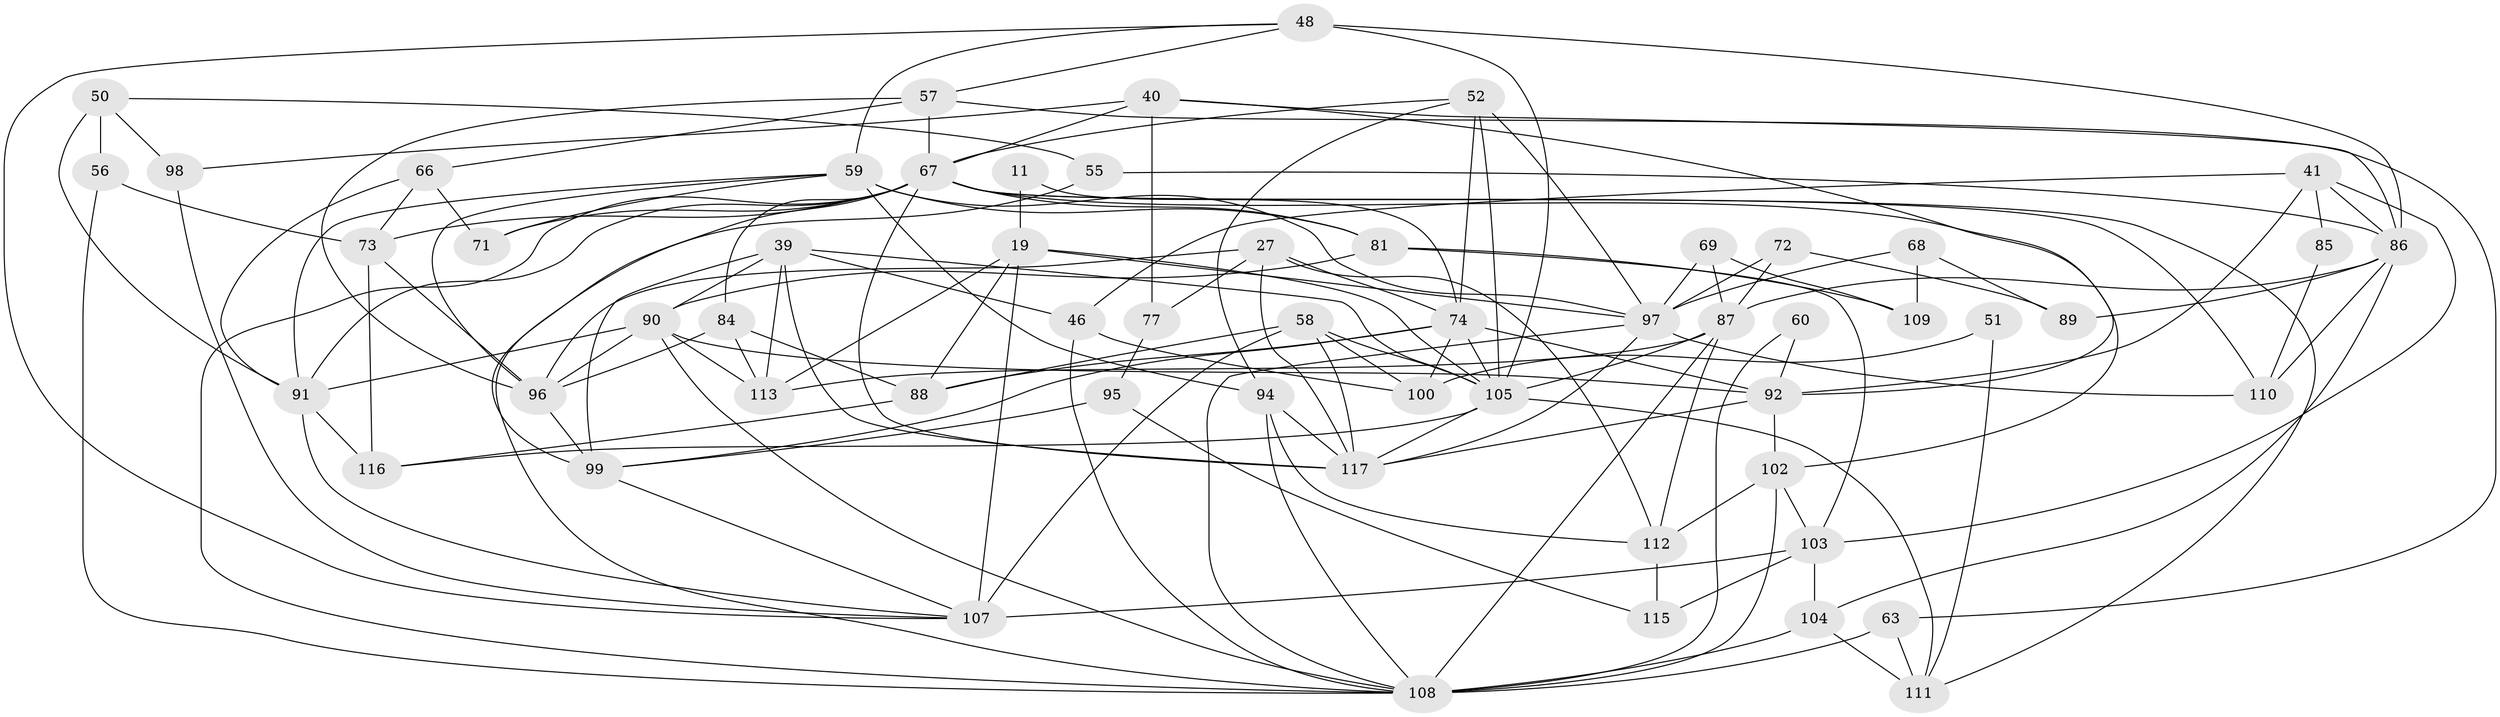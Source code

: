 // original degree distribution, {6: 0.05128205128205128, 4: 0.29914529914529914, 3: 0.3076923076923077, 7: 0.042735042735042736, 5: 0.17094017094017094, 2: 0.10256410256410256, 8: 0.017094017094017096, 9: 0.008547008547008548}
// Generated by graph-tools (version 1.1) at 2025/49/03/09/25 04:49:27]
// undirected, 58 vertices, 148 edges
graph export_dot {
graph [start="1"]
  node [color=gray90,style=filled];
  11;
  19;
  27 [super="+14"];
  39 [super="+13"];
  40 [super="+2"];
  41 [super="+24"];
  46;
  48 [super="+34"];
  50 [super="+20"];
  51;
  52 [super="+29"];
  55;
  56;
  57;
  58 [super="+47"];
  59;
  60;
  63;
  66;
  67 [super="+7+33+37+54"];
  68;
  69;
  71;
  72;
  73 [super="+42"];
  74 [super="+3+8"];
  77;
  81 [super="+75"];
  84;
  85;
  86 [super="+53+38"];
  87 [super="+65+64"];
  88 [super="+10+12+16"];
  89;
  90 [super="+35+49"];
  91 [super="+15+79"];
  92 [super="+32+70"];
  94;
  95;
  96 [super="+4+45"];
  97 [super="+22+76"];
  98;
  99 [super="+78"];
  100;
  102 [super="+80"];
  103 [super="+28+23+61"];
  104 [super="+82"];
  105 [super="+83"];
  107 [super="+106"];
  108 [super="+18+93"];
  109;
  110 [super="+17"];
  111;
  112 [super="+21+31"];
  113;
  115;
  116;
  117 [super="+101+44+114"];
  11 -- 19;
  11 -- 74;
  19 -- 113;
  19 -- 107 [weight=2];
  19 -- 88;
  19 -- 97;
  19 -- 105;
  27 -- 74;
  27 -- 96 [weight=2];
  27 -- 77;
  27 -- 112;
  27 -- 117 [weight=2];
  39 -- 99 [weight=2];
  39 -- 46;
  39 -- 113;
  39 -- 105;
  39 -- 117;
  39 -- 90;
  40 -- 98;
  40 -- 77;
  40 -- 86;
  40 -- 92;
  40 -- 67;
  41 -- 86;
  41 -- 85;
  41 -- 46;
  41 -- 103;
  41 -- 92;
  46 -- 100;
  46 -- 108;
  48 -- 57;
  48 -- 105 [weight=2];
  48 -- 107;
  48 -- 59;
  48 -- 86;
  50 -- 56 [weight=2];
  50 -- 98;
  50 -- 55;
  50 -- 91;
  51 -- 111;
  51 -- 100;
  52 -- 94 [weight=2];
  52 -- 74 [weight=2];
  52 -- 97;
  52 -- 67;
  52 -- 105;
  55 -- 108;
  55 -- 86;
  56 -- 73;
  56 -- 108;
  57 -- 63;
  57 -- 66;
  57 -- 96;
  57 -- 67;
  58 -- 105;
  58 -- 107;
  58 -- 117;
  58 -- 88;
  58 -- 100;
  59 -- 71;
  59 -- 91;
  59 -- 94;
  59 -- 96 [weight=2];
  59 -- 97 [weight=2];
  59 -- 81;
  60 -- 108;
  60 -- 92;
  63 -- 111;
  63 -- 108;
  66 -- 71;
  66 -- 73;
  66 -- 91;
  67 -- 111;
  67 -- 71;
  67 -- 108;
  67 -- 99;
  67 -- 73;
  67 -- 110;
  67 -- 91 [weight=2];
  67 -- 84;
  67 -- 81 [weight=2];
  67 -- 117;
  67 -- 102;
  68 -- 109;
  68 -- 89;
  68 -- 97;
  69 -- 109;
  69 -- 97;
  69 -- 87;
  72 -- 89;
  72 -- 87;
  72 -- 97;
  73 -- 96;
  73 -- 116;
  74 -- 100;
  74 -- 92;
  74 -- 99;
  74 -- 88;
  74 -- 105;
  77 -- 95;
  81 -- 90;
  81 -- 109;
  81 -- 103;
  84 -- 113;
  84 -- 96;
  84 -- 88;
  85 -- 110;
  86 -- 104 [weight=3];
  86 -- 89;
  86 -- 110;
  86 -- 87 [weight=2];
  87 -- 113;
  87 -- 112;
  87 -- 108 [weight=2];
  87 -- 105 [weight=3];
  88 -- 116;
  90 -- 96;
  90 -- 92;
  90 -- 113;
  90 -- 108;
  90 -- 91;
  91 -- 116;
  91 -- 107;
  92 -- 117 [weight=2];
  92 -- 102;
  94 -- 117;
  94 -- 112;
  94 -- 108;
  95 -- 99;
  95 -- 115;
  96 -- 99 [weight=2];
  97 -- 117;
  97 -- 110;
  97 -- 108 [weight=2];
  98 -- 107;
  99 -- 107;
  102 -- 108 [weight=3];
  102 -- 112;
  102 -- 103;
  103 -- 104;
  103 -- 107 [weight=2];
  103 -- 115;
  104 -- 111 [weight=2];
  104 -- 108;
  105 -- 117;
  105 -- 111;
  105 -- 116;
  112 -- 115;
}
